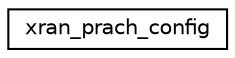 digraph "Graphical Class Hierarchy"
{
 // LATEX_PDF_SIZE
  edge [fontname="Helvetica",fontsize="10",labelfontname="Helvetica",labelfontsize="10"];
  node [fontname="Helvetica",fontsize="10",shape=record];
  rankdir="LR";
  Node0 [label="xran_prach_config",height=0.2,width=0.4,color="black", fillcolor="white", style="filled",URL="$structxran__prach__config.html",tooltip=" "];
}
